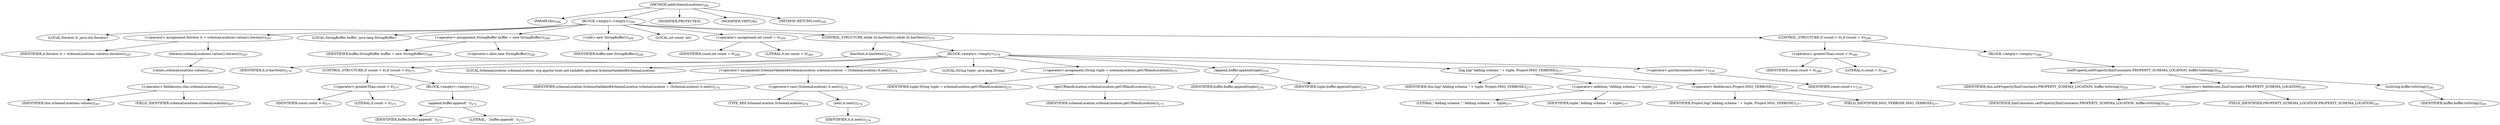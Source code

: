 digraph "addSchemaLocations" {  
"467" [label = <(METHOD,addSchemaLocations)<SUB>266</SUB>> ]
"39" [label = <(PARAM,this)<SUB>266</SUB>> ]
"468" [label = <(BLOCK,&lt;empty&gt;,&lt;empty&gt;)<SUB>266</SUB>> ]
"469" [label = <(LOCAL,Iterator it: java.util.Iterator)> ]
"470" [label = <(&lt;operator&gt;.assignment,Iterator it = schemaLocations.values().iterator())<SUB>267</SUB>> ]
"471" [label = <(IDENTIFIER,it,Iterator it = schemaLocations.values().iterator())<SUB>267</SUB>> ]
"472" [label = <(iterator,schemaLocations.values().iterator())<SUB>267</SUB>> ]
"473" [label = <(values,schemaLocations.values())<SUB>267</SUB>> ]
"474" [label = <(&lt;operator&gt;.fieldAccess,this.schemaLocations)<SUB>267</SUB>> ]
"475" [label = <(IDENTIFIER,this,schemaLocations.values())<SUB>267</SUB>> ]
"476" [label = <(FIELD_IDENTIFIER,schemaLocations,schemaLocations)<SUB>267</SUB>> ]
"37" [label = <(LOCAL,StringBuffer buffer: java.lang.StringBuffer)> ]
"477" [label = <(&lt;operator&gt;.assignment,StringBuffer buffer = new StringBuffer())<SUB>268</SUB>> ]
"478" [label = <(IDENTIFIER,buffer,StringBuffer buffer = new StringBuffer())<SUB>268</SUB>> ]
"479" [label = <(&lt;operator&gt;.alloc,new StringBuffer())<SUB>268</SUB>> ]
"480" [label = <(&lt;init&gt;,new StringBuffer())<SUB>268</SUB>> ]
"36" [label = <(IDENTIFIER,buffer,new StringBuffer())<SUB>268</SUB>> ]
"481" [label = <(LOCAL,int count: int)> ]
"482" [label = <(&lt;operator&gt;.assignment,int count = 0)<SUB>269</SUB>> ]
"483" [label = <(IDENTIFIER,count,int count = 0)<SUB>269</SUB>> ]
"484" [label = <(LITERAL,0,int count = 0)<SUB>269</SUB>> ]
"485" [label = <(CONTROL_STRUCTURE,while (it.hasNext()),while (it.hasNext()))<SUB>270</SUB>> ]
"486" [label = <(hasNext,it.hasNext())<SUB>270</SUB>> ]
"487" [label = <(IDENTIFIER,it,it.hasNext())<SUB>270</SUB>> ]
"488" [label = <(BLOCK,&lt;empty&gt;,&lt;empty&gt;)<SUB>270</SUB>> ]
"489" [label = <(CONTROL_STRUCTURE,if (count &gt; 0),if (count &gt; 0))<SUB>271</SUB>> ]
"490" [label = <(&lt;operator&gt;.greaterThan,count &gt; 0)<SUB>271</SUB>> ]
"491" [label = <(IDENTIFIER,count,count &gt; 0)<SUB>271</SUB>> ]
"492" [label = <(LITERAL,0,count &gt; 0)<SUB>271</SUB>> ]
"493" [label = <(BLOCK,&lt;empty&gt;,&lt;empty&gt;)<SUB>271</SUB>> ]
"494" [label = <(append,buffer.append(' '))<SUB>272</SUB>> ]
"495" [label = <(IDENTIFIER,buffer,buffer.append(' '))<SUB>272</SUB>> ]
"496" [label = <(LITERAL,' ',buffer.append(' '))<SUB>272</SUB>> ]
"497" [label = <(LOCAL,SchemaLocation schemaLocation: org.apache.tools.ant.taskdefs.optional.SchemaValidate$SchemaLocation)> ]
"498" [label = <(&lt;operator&gt;.assignment,SchemaValidate$SchemaLocation schemaLocation = (SchemaLocation) it.next())<SUB>274</SUB>> ]
"499" [label = <(IDENTIFIER,schemaLocation,SchemaValidate$SchemaLocation schemaLocation = (SchemaLocation) it.next())<SUB>274</SUB>> ]
"500" [label = <(&lt;operator&gt;.cast,(SchemaLocation) it.next())<SUB>274</SUB>> ]
"501" [label = <(TYPE_REF,SchemaLocation,SchemaLocation)<SUB>274</SUB>> ]
"502" [label = <(next,it.next())<SUB>274</SUB>> ]
"503" [label = <(IDENTIFIER,it,it.next())<SUB>274</SUB>> ]
"504" [label = <(LOCAL,String tuple: java.lang.String)> ]
"505" [label = <(&lt;operator&gt;.assignment,String tuple = schemaLocation.getURIandLocation())<SUB>275</SUB>> ]
"506" [label = <(IDENTIFIER,tuple,String tuple = schemaLocation.getURIandLocation())<SUB>275</SUB>> ]
"507" [label = <(getURIandLocation,schemaLocation.getURIandLocation())<SUB>275</SUB>> ]
"508" [label = <(IDENTIFIER,schemaLocation,schemaLocation.getURIandLocation())<SUB>275</SUB>> ]
"509" [label = <(append,buffer.append(tuple))<SUB>276</SUB>> ]
"510" [label = <(IDENTIFIER,buffer,buffer.append(tuple))<SUB>276</SUB>> ]
"511" [label = <(IDENTIFIER,tuple,buffer.append(tuple))<SUB>276</SUB>> ]
"512" [label = <(log,log(&quot;Adding schema &quot; + tuple, Project.MSG_VERBOSE))<SUB>277</SUB>> ]
"38" [label = <(IDENTIFIER,this,log(&quot;Adding schema &quot; + tuple, Project.MSG_VERBOSE))<SUB>277</SUB>> ]
"513" [label = <(&lt;operator&gt;.addition,&quot;Adding schema &quot; + tuple)<SUB>277</SUB>> ]
"514" [label = <(LITERAL,&quot;Adding schema &quot;,&quot;Adding schema &quot; + tuple)<SUB>277</SUB>> ]
"515" [label = <(IDENTIFIER,tuple,&quot;Adding schema &quot; + tuple)<SUB>277</SUB>> ]
"516" [label = <(&lt;operator&gt;.fieldAccess,Project.MSG_VERBOSE)<SUB>277</SUB>> ]
"517" [label = <(IDENTIFIER,Project,log(&quot;Adding schema &quot; + tuple, Project.MSG_VERBOSE))<SUB>277</SUB>> ]
"518" [label = <(FIELD_IDENTIFIER,MSG_VERBOSE,MSG_VERBOSE)<SUB>277</SUB>> ]
"519" [label = <(&lt;operator&gt;.postIncrement,count++)<SUB>278</SUB>> ]
"520" [label = <(IDENTIFIER,count,count++)<SUB>278</SUB>> ]
"521" [label = <(CONTROL_STRUCTURE,if (count &gt; 0),if (count &gt; 0))<SUB>280</SUB>> ]
"522" [label = <(&lt;operator&gt;.greaterThan,count &gt; 0)<SUB>280</SUB>> ]
"523" [label = <(IDENTIFIER,count,count &gt; 0)<SUB>280</SUB>> ]
"524" [label = <(LITERAL,0,count &gt; 0)<SUB>280</SUB>> ]
"525" [label = <(BLOCK,&lt;empty&gt;,&lt;empty&gt;)<SUB>280</SUB>> ]
"526" [label = <(setProperty,setProperty(XmlConstants.PROPERTY_SCHEMA_LOCATION, buffer.toString()))<SUB>281</SUB>> ]
"40" [label = <(IDENTIFIER,this,setProperty(XmlConstants.PROPERTY_SCHEMA_LOCATION, buffer.toString()))<SUB>281</SUB>> ]
"527" [label = <(&lt;operator&gt;.fieldAccess,XmlConstants.PROPERTY_SCHEMA_LOCATION)<SUB>281</SUB>> ]
"528" [label = <(IDENTIFIER,XmlConstants,setProperty(XmlConstants.PROPERTY_SCHEMA_LOCATION, buffer.toString()))<SUB>281</SUB>> ]
"529" [label = <(FIELD_IDENTIFIER,PROPERTY_SCHEMA_LOCATION,PROPERTY_SCHEMA_LOCATION)<SUB>281</SUB>> ]
"530" [label = <(toString,buffer.toString())<SUB>281</SUB>> ]
"531" [label = <(IDENTIFIER,buffer,buffer.toString())<SUB>281</SUB>> ]
"532" [label = <(MODIFIER,PROTECTED)> ]
"533" [label = <(MODIFIER,VIRTUAL)> ]
"534" [label = <(METHOD_RETURN,void)<SUB>266</SUB>> ]
  "467" -> "39" 
  "467" -> "468" 
  "467" -> "532" 
  "467" -> "533" 
  "467" -> "534" 
  "468" -> "469" 
  "468" -> "470" 
  "468" -> "37" 
  "468" -> "477" 
  "468" -> "480" 
  "468" -> "481" 
  "468" -> "482" 
  "468" -> "485" 
  "468" -> "521" 
  "470" -> "471" 
  "470" -> "472" 
  "472" -> "473" 
  "473" -> "474" 
  "474" -> "475" 
  "474" -> "476" 
  "477" -> "478" 
  "477" -> "479" 
  "480" -> "36" 
  "482" -> "483" 
  "482" -> "484" 
  "485" -> "486" 
  "485" -> "488" 
  "486" -> "487" 
  "488" -> "489" 
  "488" -> "497" 
  "488" -> "498" 
  "488" -> "504" 
  "488" -> "505" 
  "488" -> "509" 
  "488" -> "512" 
  "488" -> "519" 
  "489" -> "490" 
  "489" -> "493" 
  "490" -> "491" 
  "490" -> "492" 
  "493" -> "494" 
  "494" -> "495" 
  "494" -> "496" 
  "498" -> "499" 
  "498" -> "500" 
  "500" -> "501" 
  "500" -> "502" 
  "502" -> "503" 
  "505" -> "506" 
  "505" -> "507" 
  "507" -> "508" 
  "509" -> "510" 
  "509" -> "511" 
  "512" -> "38" 
  "512" -> "513" 
  "512" -> "516" 
  "513" -> "514" 
  "513" -> "515" 
  "516" -> "517" 
  "516" -> "518" 
  "519" -> "520" 
  "521" -> "522" 
  "521" -> "525" 
  "522" -> "523" 
  "522" -> "524" 
  "525" -> "526" 
  "526" -> "40" 
  "526" -> "527" 
  "526" -> "530" 
  "527" -> "528" 
  "527" -> "529" 
  "530" -> "531" 
}
